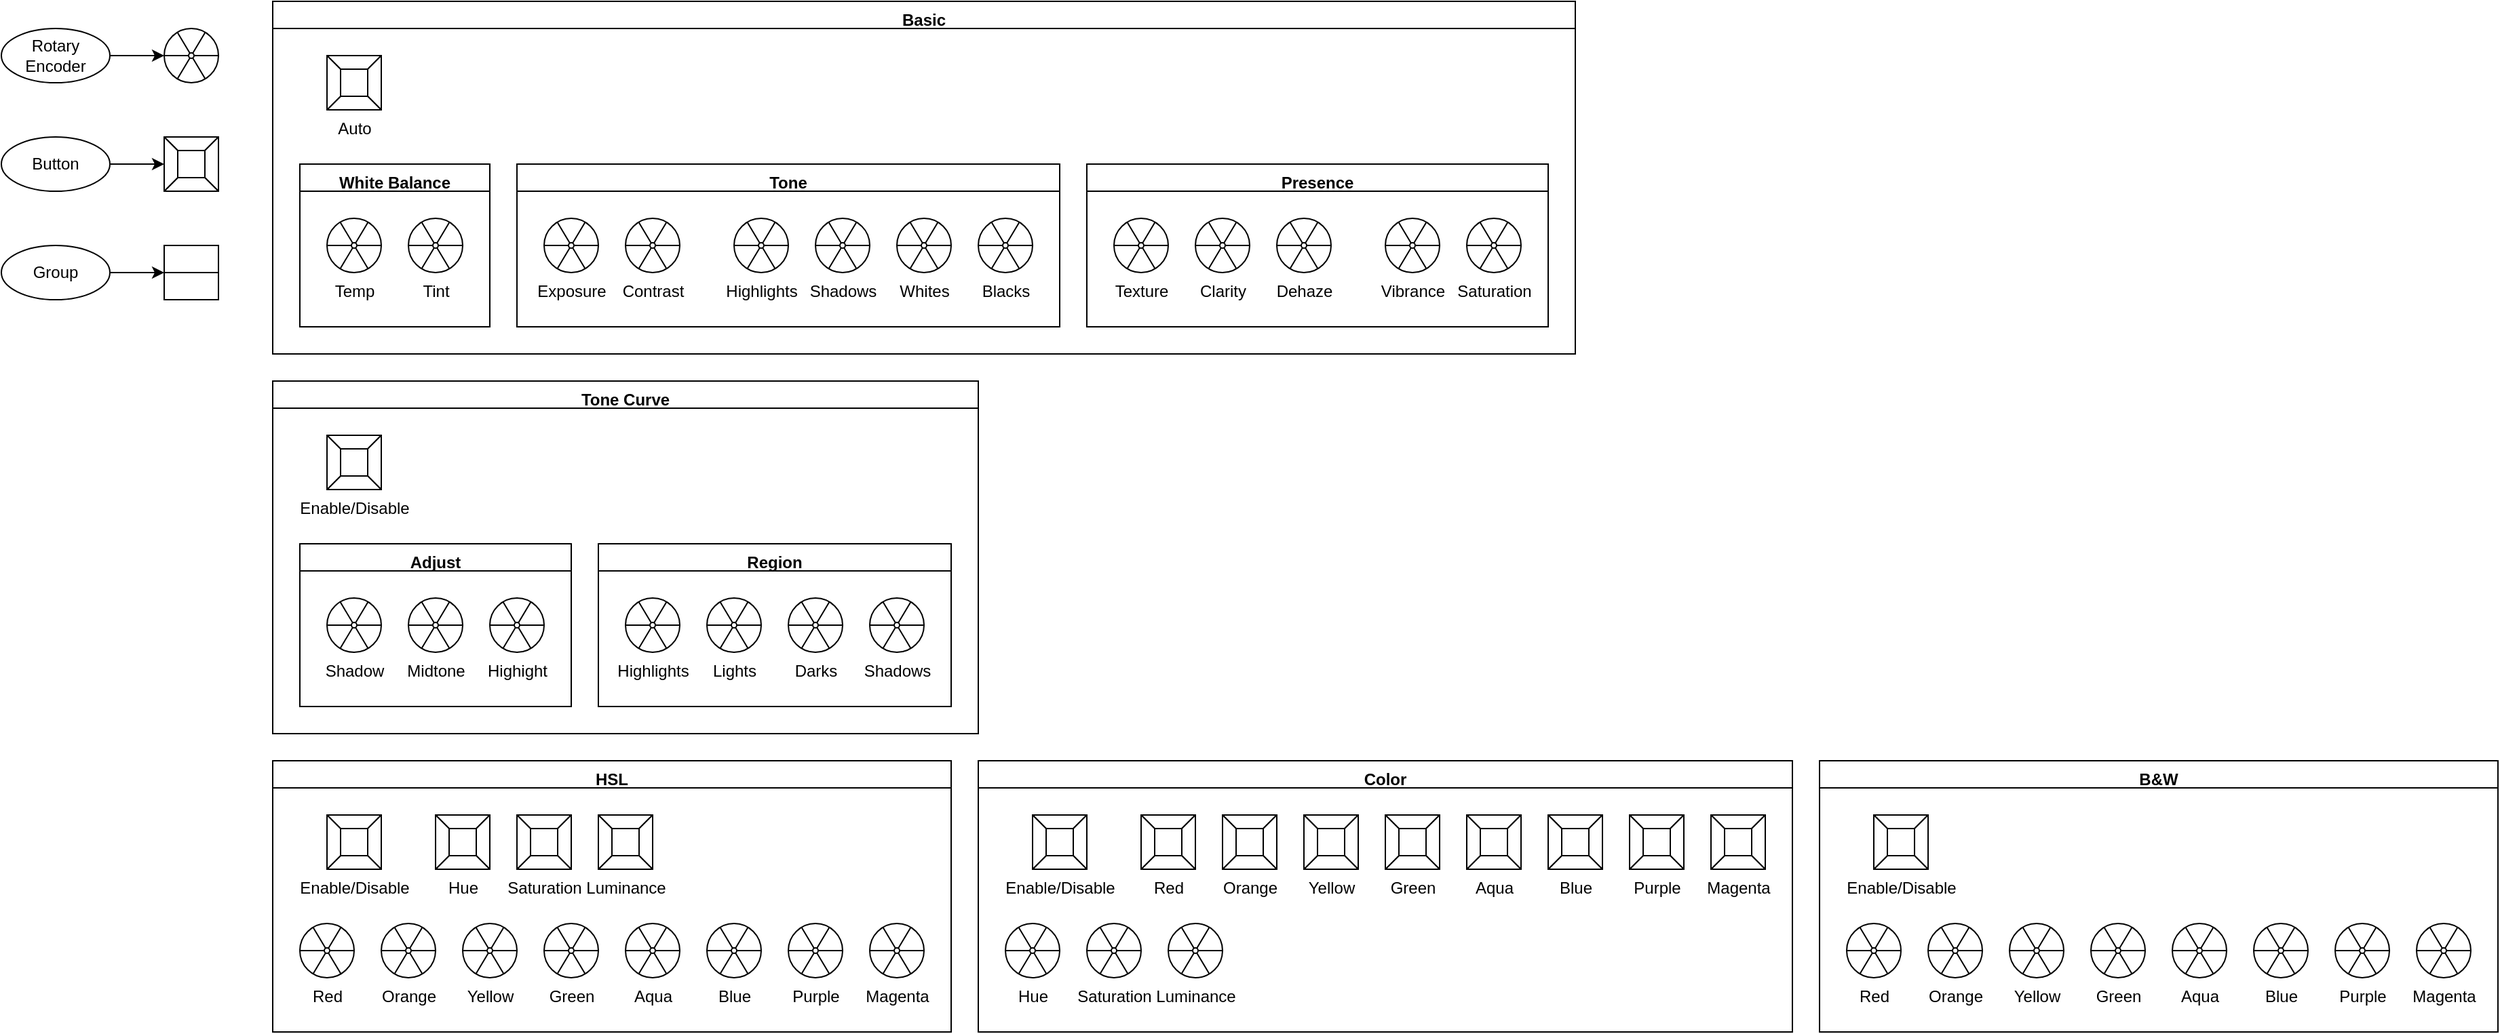 <mxfile version="15.8.7" type="device"><diagram id="MqS23BAvXHFmiSc37Y3a" name="Page-1"><mxGraphModel dx="1190" dy="574" grid="1" gridSize="10" guides="1" tooltips="1" connect="1" arrows="1" fold="1" page="1" pageScale="1" pageWidth="1600" pageHeight="900" math="0" shadow="0"><root><mxCell id="0"/><mxCell id="1" parent="0"/><mxCell id="46mpzH8PI3b0CrmVrvLP-1" value="" style="shape=mxgraph.pid.feeders.proportional_feeder_(rotary_valve);html=1;pointerEvents=1;align=center;verticalLabelPosition=bottom;verticalAlign=top;dashed=0;sketch=0;shadow=0;fillColor=default;aspect=fixed;" parent="1" vertex="1"><mxGeometry x="160" y="40" width="40" height="40" as="geometry"/></mxCell><mxCell id="46mpzH8PI3b0CrmVrvLP-4" value="" style="orthogonalLoop=1;jettySize=auto;html=1;curved=1;endArrow=classic;endFill=1;" parent="1" source="46mpzH8PI3b0CrmVrvLP-3" target="46mpzH8PI3b0CrmVrvLP-1" edge="1"><mxGeometry relative="1" as="geometry"/></mxCell><mxCell id="46mpzH8PI3b0CrmVrvLP-3" value="Rotary Encoder" style="ellipse;whiteSpace=wrap;html=1;shadow=0;sketch=0;fillColor=default;gradientColor=none;" parent="1" vertex="1"><mxGeometry x="40" y="40" width="80" height="40" as="geometry"/></mxCell><mxCell id="46mpzH8PI3b0CrmVrvLP-6" value="" style="labelPosition=center;verticalLabelPosition=bottom;align=center;html=1;shape=mxgraph.basic.button;dx=10;shadow=0;sketch=0;fillColor=default;gradientColor=none;verticalAlign=top;" parent="1" vertex="1"><mxGeometry x="160" y="120" width="40" height="40" as="geometry"/></mxCell><mxCell id="46mpzH8PI3b0CrmVrvLP-8" value="" style="edgeStyle=none;curved=1;orthogonalLoop=1;jettySize=auto;html=1;endArrow=classic;endFill=1;" parent="1" source="46mpzH8PI3b0CrmVrvLP-7" target="46mpzH8PI3b0CrmVrvLP-6" edge="1"><mxGeometry relative="1" as="geometry"/></mxCell><mxCell id="46mpzH8PI3b0CrmVrvLP-7" value="Button" style="ellipse;whiteSpace=wrap;html=1;shadow=0;sketch=0;fillColor=default;gradientColor=none;" parent="1" vertex="1"><mxGeometry x="40" y="120" width="80" height="40" as="geometry"/></mxCell><mxCell id="46mpzH8PI3b0CrmVrvLP-22" value="Basic" style="swimlane;shadow=0;sketch=0;fillColor=default;gradientColor=none;verticalAlign=top;startSize=20;" parent="1" vertex="1"><mxGeometry x="240" y="20" width="960" height="260" as="geometry"/></mxCell><mxCell id="46mpzH8PI3b0CrmVrvLP-37" value="Tone" style="swimlane;shadow=0;sketch=0;fillColor=default;gradientColor=none;verticalAlign=top;startSize=20;" parent="46mpzH8PI3b0CrmVrvLP-22" vertex="1"><mxGeometry x="180" y="120" width="400" height="120" as="geometry"/></mxCell><mxCell id="46mpzH8PI3b0CrmVrvLP-25" value="Exposure" style="shape=mxgraph.pid.feeders.proportional_feeder_(rotary_valve);html=1;pointerEvents=1;align=center;verticalLabelPosition=bottom;verticalAlign=top;dashed=0;sketch=0;shadow=0;fillColor=default;aspect=fixed;" parent="46mpzH8PI3b0CrmVrvLP-37" vertex="1"><mxGeometry x="20" y="40" width="40" height="40" as="geometry"/></mxCell><mxCell id="46mpzH8PI3b0CrmVrvLP-26" value="Contrast" style="shape=mxgraph.pid.feeders.proportional_feeder_(rotary_valve);html=1;pointerEvents=1;align=center;verticalLabelPosition=bottom;verticalAlign=top;dashed=0;sketch=0;shadow=0;fillColor=default;aspect=fixed;" parent="46mpzH8PI3b0CrmVrvLP-37" vertex="1"><mxGeometry x="80" y="40" width="40" height="40" as="geometry"/></mxCell><mxCell id="46mpzH8PI3b0CrmVrvLP-27" value="Highlights" style="shape=mxgraph.pid.feeders.proportional_feeder_(rotary_valve);html=1;pointerEvents=1;align=center;verticalLabelPosition=bottom;verticalAlign=top;dashed=0;sketch=0;shadow=0;fillColor=default;aspect=fixed;" parent="46mpzH8PI3b0CrmVrvLP-37" vertex="1"><mxGeometry x="160" y="40" width="40" height="40" as="geometry"/></mxCell><mxCell id="46mpzH8PI3b0CrmVrvLP-28" value="Shadows" style="shape=mxgraph.pid.feeders.proportional_feeder_(rotary_valve);html=1;pointerEvents=1;align=center;verticalLabelPosition=bottom;verticalAlign=top;dashed=0;sketch=0;shadow=0;fillColor=default;aspect=fixed;" parent="46mpzH8PI3b0CrmVrvLP-37" vertex="1"><mxGeometry x="220" y="40" width="40" height="40" as="geometry"/></mxCell><mxCell id="46mpzH8PI3b0CrmVrvLP-29" value="Whites" style="shape=mxgraph.pid.feeders.proportional_feeder_(rotary_valve);html=1;pointerEvents=1;align=center;verticalLabelPosition=bottom;verticalAlign=top;dashed=0;sketch=0;shadow=0;fillColor=default;aspect=fixed;" parent="46mpzH8PI3b0CrmVrvLP-37" vertex="1"><mxGeometry x="280" y="40" width="40" height="40" as="geometry"/></mxCell><mxCell id="46mpzH8PI3b0CrmVrvLP-30" value="Blacks" style="shape=mxgraph.pid.feeders.proportional_feeder_(rotary_valve);html=1;pointerEvents=1;align=center;verticalLabelPosition=bottom;verticalAlign=top;dashed=0;sketch=0;shadow=0;fillColor=default;aspect=fixed;" parent="46mpzH8PI3b0CrmVrvLP-37" vertex="1"><mxGeometry x="340" y="40" width="40" height="40" as="geometry"/></mxCell><mxCell id="46mpzH8PI3b0CrmVrvLP-38" value="Presence" style="swimlane;shadow=0;sketch=0;fillColor=default;gradientColor=none;verticalAlign=top;startSize=20;" parent="46mpzH8PI3b0CrmVrvLP-22" vertex="1"><mxGeometry x="600" y="120" width="340" height="120" as="geometry"/></mxCell><mxCell id="46mpzH8PI3b0CrmVrvLP-31" value="Texture" style="shape=mxgraph.pid.feeders.proportional_feeder_(rotary_valve);html=1;pointerEvents=1;align=center;verticalLabelPosition=bottom;verticalAlign=top;dashed=0;sketch=0;shadow=0;fillColor=default;aspect=fixed;" parent="46mpzH8PI3b0CrmVrvLP-38" vertex="1"><mxGeometry x="20" y="40" width="40" height="40" as="geometry"/></mxCell><mxCell id="46mpzH8PI3b0CrmVrvLP-32" value="Clarity" style="shape=mxgraph.pid.feeders.proportional_feeder_(rotary_valve);html=1;pointerEvents=1;align=center;verticalLabelPosition=bottom;verticalAlign=top;dashed=0;sketch=0;shadow=0;fillColor=default;aspect=fixed;" parent="46mpzH8PI3b0CrmVrvLP-38" vertex="1"><mxGeometry x="80" y="40" width="40" height="40" as="geometry"/></mxCell><mxCell id="46mpzH8PI3b0CrmVrvLP-33" value="Dehaze" style="shape=mxgraph.pid.feeders.proportional_feeder_(rotary_valve);html=1;pointerEvents=1;align=center;verticalLabelPosition=bottom;verticalAlign=top;dashed=0;sketch=0;shadow=0;fillColor=default;aspect=fixed;" parent="46mpzH8PI3b0CrmVrvLP-38" vertex="1"><mxGeometry x="140" y="40" width="40" height="40" as="geometry"/></mxCell><mxCell id="46mpzH8PI3b0CrmVrvLP-34" value="Vibrance" style="shape=mxgraph.pid.feeders.proportional_feeder_(rotary_valve);html=1;pointerEvents=1;align=center;verticalLabelPosition=bottom;verticalAlign=top;dashed=0;sketch=0;shadow=0;fillColor=default;aspect=fixed;" parent="46mpzH8PI3b0CrmVrvLP-38" vertex="1"><mxGeometry x="220" y="40" width="40" height="40" as="geometry"/></mxCell><mxCell id="46mpzH8PI3b0CrmVrvLP-35" value="Saturation&lt;br&gt;" style="shape=mxgraph.pid.feeders.proportional_feeder_(rotary_valve);html=1;pointerEvents=1;align=center;verticalLabelPosition=bottom;verticalAlign=top;dashed=0;sketch=0;shadow=0;fillColor=default;aspect=fixed;" parent="46mpzH8PI3b0CrmVrvLP-38" vertex="1"><mxGeometry x="280" y="40" width="40" height="40" as="geometry"/></mxCell><mxCell id="46mpzH8PI3b0CrmVrvLP-55" value="White Balance" style="swimlane;shadow=0;sketch=0;fillColor=default;gradientColor=none;verticalAlign=top;startSize=20;" parent="46mpzH8PI3b0CrmVrvLP-22" vertex="1"><mxGeometry x="20" y="120" width="140" height="120" as="geometry"/></mxCell><mxCell id="46mpzH8PI3b0CrmVrvLP-23" value="Temp" style="shape=mxgraph.pid.feeders.proportional_feeder_(rotary_valve);html=1;pointerEvents=1;align=center;verticalLabelPosition=bottom;verticalAlign=top;dashed=0;sketch=0;shadow=0;fillColor=default;aspect=fixed;" parent="46mpzH8PI3b0CrmVrvLP-55" vertex="1"><mxGeometry x="20" y="40" width="40" height="40" as="geometry"/></mxCell><mxCell id="46mpzH8PI3b0CrmVrvLP-24" value="Tint" style="shape=mxgraph.pid.feeders.proportional_feeder_(rotary_valve);html=1;pointerEvents=1;align=center;verticalLabelPosition=bottom;verticalAlign=top;dashed=0;sketch=0;shadow=0;fillColor=default;aspect=fixed;" parent="46mpzH8PI3b0CrmVrvLP-55" vertex="1"><mxGeometry x="80" y="40" width="40" height="40" as="geometry"/></mxCell><mxCell id="46mpzH8PI3b0CrmVrvLP-74" value="Auto" style="labelPosition=center;verticalLabelPosition=bottom;align=center;html=1;shape=mxgraph.basic.button;dx=10;shadow=0;sketch=0;fillColor=default;gradientColor=none;verticalAlign=top;" parent="46mpzH8PI3b0CrmVrvLP-22" vertex="1"><mxGeometry x="40" y="40" width="40" height="40" as="geometry"/></mxCell><mxCell id="46mpzH8PI3b0CrmVrvLP-45" value="" style="swimlane;shadow=0;sketch=0;fillColor=default;gradientColor=none;verticalAlign=top;startSize=20;" parent="1" vertex="1"><mxGeometry x="160" y="200" width="40" height="40" as="geometry"/></mxCell><mxCell id="46mpzH8PI3b0CrmVrvLP-53" style="edgeStyle=none;curved=1;orthogonalLoop=1;jettySize=auto;html=1;entryX=0;entryY=0.5;entryDx=0;entryDy=0;endArrow=classic;endFill=1;" parent="1" source="46mpzH8PI3b0CrmVrvLP-52" target="46mpzH8PI3b0CrmVrvLP-45" edge="1"><mxGeometry relative="1" as="geometry"/></mxCell><mxCell id="46mpzH8PI3b0CrmVrvLP-52" value="Group&lt;br&gt;" style="ellipse;whiteSpace=wrap;html=1;shadow=0;sketch=0;fillColor=default;gradientColor=none;" parent="1" vertex="1"><mxGeometry x="40" y="200" width="80" height="40" as="geometry"/></mxCell><mxCell id="46mpzH8PI3b0CrmVrvLP-65" value="Tone Curve" style="swimlane;shadow=0;sketch=0;fillColor=default;gradientColor=none;verticalAlign=top;startSize=20;" parent="1" vertex="1"><mxGeometry x="240" y="300" width="520" height="260" as="geometry"/></mxCell><mxCell id="46mpzH8PI3b0CrmVrvLP-56" value="Adjust" style="swimlane;shadow=0;sketch=0;fillColor=default;gradientColor=none;verticalAlign=top;startSize=20;" parent="46mpzH8PI3b0CrmVrvLP-65" vertex="1"><mxGeometry x="20" y="120" width="200" height="120" as="geometry"/></mxCell><mxCell id="46mpzH8PI3b0CrmVrvLP-57" value="Shadow" style="shape=mxgraph.pid.feeders.proportional_feeder_(rotary_valve);html=1;pointerEvents=1;align=center;verticalLabelPosition=bottom;verticalAlign=top;dashed=0;sketch=0;shadow=0;fillColor=default;aspect=fixed;" parent="46mpzH8PI3b0CrmVrvLP-56" vertex="1"><mxGeometry x="20" y="40" width="40" height="40" as="geometry"/></mxCell><mxCell id="46mpzH8PI3b0CrmVrvLP-59" value="Midtone" style="shape=mxgraph.pid.feeders.proportional_feeder_(rotary_valve);html=1;pointerEvents=1;align=center;verticalLabelPosition=bottom;verticalAlign=top;dashed=0;sketch=0;shadow=0;fillColor=default;aspect=fixed;" parent="46mpzH8PI3b0CrmVrvLP-56" vertex="1"><mxGeometry x="80" y="40" width="40" height="40" as="geometry"/></mxCell><mxCell id="46mpzH8PI3b0CrmVrvLP-60" value="Highight" style="shape=mxgraph.pid.feeders.proportional_feeder_(rotary_valve);html=1;pointerEvents=1;align=center;verticalLabelPosition=bottom;verticalAlign=top;dashed=0;sketch=0;shadow=0;fillColor=default;aspect=fixed;" parent="46mpzH8PI3b0CrmVrvLP-56" vertex="1"><mxGeometry x="140" y="40" width="40" height="40" as="geometry"/></mxCell><mxCell id="46mpzH8PI3b0CrmVrvLP-66" value="Region" style="swimlane;shadow=0;sketch=0;fillColor=default;gradientColor=none;verticalAlign=top;startSize=20;" parent="46mpzH8PI3b0CrmVrvLP-65" vertex="1"><mxGeometry x="240" y="120" width="260" height="120" as="geometry"/></mxCell><mxCell id="46mpzH8PI3b0CrmVrvLP-67" value="Highlights" style="shape=mxgraph.pid.feeders.proportional_feeder_(rotary_valve);html=1;pointerEvents=1;align=center;verticalLabelPosition=bottom;verticalAlign=top;dashed=0;sketch=0;shadow=0;fillColor=default;aspect=fixed;" parent="46mpzH8PI3b0CrmVrvLP-66" vertex="1"><mxGeometry x="20" y="40" width="40" height="40" as="geometry"/></mxCell><mxCell id="46mpzH8PI3b0CrmVrvLP-68" value="Lights" style="shape=mxgraph.pid.feeders.proportional_feeder_(rotary_valve);html=1;pointerEvents=1;align=center;verticalLabelPosition=bottom;verticalAlign=top;dashed=0;sketch=0;shadow=0;fillColor=default;aspect=fixed;" parent="46mpzH8PI3b0CrmVrvLP-66" vertex="1"><mxGeometry x="80" y="40" width="40" height="40" as="geometry"/></mxCell><mxCell id="46mpzH8PI3b0CrmVrvLP-69" value="Darks" style="shape=mxgraph.pid.feeders.proportional_feeder_(rotary_valve);html=1;pointerEvents=1;align=center;verticalLabelPosition=bottom;verticalAlign=top;dashed=0;sketch=0;shadow=0;fillColor=default;aspect=fixed;" parent="46mpzH8PI3b0CrmVrvLP-66" vertex="1"><mxGeometry x="140" y="40" width="40" height="40" as="geometry"/></mxCell><mxCell id="46mpzH8PI3b0CrmVrvLP-71" value="Shadows" style="shape=mxgraph.pid.feeders.proportional_feeder_(rotary_valve);html=1;pointerEvents=1;align=center;verticalLabelPosition=bottom;verticalAlign=top;dashed=0;sketch=0;shadow=0;fillColor=default;aspect=fixed;" parent="46mpzH8PI3b0CrmVrvLP-66" vertex="1"><mxGeometry x="200" y="40" width="40" height="40" as="geometry"/></mxCell><mxCell id="46mpzH8PI3b0CrmVrvLP-75" value="Enable/Disable" style="labelPosition=center;verticalLabelPosition=bottom;align=center;shape=mxgraph.basic.button;dx=10;shadow=0;sketch=0;fillColor=default;gradientColor=none;verticalAlign=top;horizontal=1;html=1;" parent="46mpzH8PI3b0CrmVrvLP-65" vertex="1"><mxGeometry x="40" y="40" width="40" height="40" as="geometry"/></mxCell><mxCell id="kwyCfEG9vaLpdqIErL5C-2" value="Color" style="swimlane;shadow=0;sketch=0;fillColor=default;gradientColor=none;verticalAlign=top;startSize=20;" vertex="1" parent="1"><mxGeometry x="760" y="580" width="600" height="200" as="geometry"/></mxCell><mxCell id="kwyCfEG9vaLpdqIErL5C-3" value="Red" style="labelPosition=center;verticalLabelPosition=bottom;align=center;shape=mxgraph.basic.button;dx=10;shadow=0;sketch=0;fillColor=default;gradientColor=none;verticalAlign=top;horizontal=1;html=1;" vertex="1" parent="kwyCfEG9vaLpdqIErL5C-2"><mxGeometry x="120" y="40" width="40" height="40" as="geometry"/></mxCell><mxCell id="kwyCfEG9vaLpdqIErL5C-4" value="Enable/Disable" style="labelPosition=center;verticalLabelPosition=bottom;align=center;shape=mxgraph.basic.button;dx=10;shadow=0;sketch=0;fillColor=default;gradientColor=none;verticalAlign=top;horizontal=1;html=1;" vertex="1" parent="kwyCfEG9vaLpdqIErL5C-2"><mxGeometry x="40" y="40" width="40" height="40" as="geometry"/></mxCell><mxCell id="kwyCfEG9vaLpdqIErL5C-5" value="Orange" style="labelPosition=center;verticalLabelPosition=bottom;align=center;shape=mxgraph.basic.button;dx=10;shadow=0;sketch=0;fillColor=default;gradientColor=none;verticalAlign=top;horizontal=1;html=1;" vertex="1" parent="kwyCfEG9vaLpdqIErL5C-2"><mxGeometry x="180" y="40" width="40" height="40" as="geometry"/></mxCell><mxCell id="kwyCfEG9vaLpdqIErL5C-6" value="Yellow&lt;span style=&quot;color: rgba(0 , 0 , 0 , 0) ; font-family: monospace ; font-size: 0px&quot;&gt;%3CmxGraphModel%3E%3Croot%3E%3CmxCell%20id%3D%220%22%2F%3E%3CmxCell%20id%3D%221%22%20parent%3D%220%22%2F%3E%3CmxCell%20id%3D%222%22%20value%3D%22Orange%22%20style%3D%22labelPosition%3Dcenter%3BverticalLabelPosition%3Dbottom%3Balign%3Dcenter%3Bshape%3Dmxgraph.basic.button%3Bdx%3D10%3Bshadow%3D0%3Bsketch%3D0%3BfillColor%3Ddefault%3BgradientColor%3Dnone%3BverticalAlign%3Dtop%3Bhorizontal%3D1%3Bhtml%3D1%3B%22%20vertex%3D%221%22%20parent%3D%221%22%3E%3CmxGeometry%20x%3D%22440%22%20y%3D%22660%22%20width%3D%2240%22%20height%3D%2240%22%20as%3D%22geometry%22%2F%3E%3C%2FmxCell%3E%3C%2Froot%3E%3C%2FmxGraphModel%3E&lt;/span&gt;" style="labelPosition=center;verticalLabelPosition=bottom;align=center;shape=mxgraph.basic.button;dx=10;shadow=0;sketch=0;fillColor=default;gradientColor=none;verticalAlign=top;horizontal=1;html=1;" vertex="1" parent="kwyCfEG9vaLpdqIErL5C-2"><mxGeometry x="240" y="40" width="40" height="40" as="geometry"/></mxCell><mxCell id="kwyCfEG9vaLpdqIErL5C-7" value="Green&lt;span style=&quot;color: rgba(0 , 0 , 0 , 0) ; font-family: monospace ; font-size: 0px&quot;&gt;%3CmxGraphModel%3E%3Croot%3E%3CmxCell%20id%3D%220%22%2F%3E%3CmxCell%20id%3D%221%22%20parent%3D%220%22%2F%3E%3CmxCell%20id%3D%222%22%20value%3D%22Yellow%26lt%3Bspan%20style%3D%26quot%3Bcolor%3A%20rgba(0%20%2C%200%20%2C%200%20%2C%200)%20%3B%20font-family%3A%20monospace%20%3B%20font-size%3A%200px%26quot%3B%26gt%3B%253CmxGraphModel%253E%253Croot%253E%253CmxCell%2520id%253D%25220%2522%252F%253E%253CmxCell%2520id%253D%25221%2522%2520parent%253D%25220%2522%252F%253E%253CmxCell%2520id%253D%25222%2522%2520value%253D%2522Orange%2522%2520style%253D%2522labelPosition%253Dcenter%253BverticalLabelPosition%253Dbottom%253Balign%253Dcenter%253Bshape%253Dmxgraph.basic.button%253Bdx%253D10%253Bshadow%253D0%253Bsketch%253D0%253BfillColor%253Ddefault%253BgradientColor%253Dnone%253BverticalAlign%253Dtop%253Bhorizontal%253D1%253Bhtml%253D1%253B%2522%2520vertex%253D%25221%2522%2520parent%253D%25221%2522%253E%253CmxGeometry%2520x%253D%2522440%2522%2520y%253D%2522660%2522%2520width%253D%252240%2522%2520height%253D%252240%2522%2520as%253D%2522geometry%2522%252F%253E%253C%252FmxCell%253E%253C%252Froot%253E%253C%252FmxGraphModel%253E%26lt%3B%2Fspan%26gt%3B%22%20style%3D%22labelPosition%3Dcenter%3BverticalLabelPosition%3Dbottom%3Balign%3Dcenter%3Bshape%3Dmxgraph.basic.button%3Bdx%3D10%3Bshadow%3D0%3Bsketch%3D0%3BfillColor%3Ddefault%3BgradientColor%3Dnone%3BverticalAlign%3Dtop%3Bhorizontal%3D1%3Bhtml%3D1%3B%22%20vertex%3D%221%22%20parent%3D%221%22%3E%3CmxGeometry%20x%3D%22520%22%20y%3D%22660%22%20width%3D%2240%22%20height%3D%2240%22%20as%3D%22geometry%22%2F%3E%3C%2FmxCell%3E%3C%2Froot%3E%3C%2FmxGraphModel%3E&lt;/span&gt;" style="labelPosition=center;verticalLabelPosition=bottom;align=center;shape=mxgraph.basic.button;dx=10;shadow=0;sketch=0;fillColor=default;gradientColor=none;verticalAlign=top;horizontal=1;html=1;" vertex="1" parent="kwyCfEG9vaLpdqIErL5C-2"><mxGeometry x="300" y="40" width="40" height="40" as="geometry"/></mxCell><mxCell id="kwyCfEG9vaLpdqIErL5C-8" value="Aqua" style="labelPosition=center;verticalLabelPosition=bottom;align=center;shape=mxgraph.basic.button;dx=10;shadow=0;sketch=0;fillColor=default;gradientColor=none;verticalAlign=top;horizontal=1;html=1;" vertex="1" parent="kwyCfEG9vaLpdqIErL5C-2"><mxGeometry x="360" y="40" width="40" height="40" as="geometry"/></mxCell><mxCell id="kwyCfEG9vaLpdqIErL5C-9" value="Blue" style="labelPosition=center;verticalLabelPosition=bottom;align=center;shape=mxgraph.basic.button;dx=10;shadow=0;sketch=0;fillColor=default;gradientColor=none;verticalAlign=top;horizontal=1;html=1;" vertex="1" parent="kwyCfEG9vaLpdqIErL5C-2"><mxGeometry x="420" y="40" width="40" height="40" as="geometry"/></mxCell><mxCell id="kwyCfEG9vaLpdqIErL5C-10" value="Purple" style="labelPosition=center;verticalLabelPosition=bottom;align=center;shape=mxgraph.basic.button;dx=10;shadow=0;sketch=0;fillColor=default;gradientColor=none;verticalAlign=top;horizontal=1;html=1;" vertex="1" parent="kwyCfEG9vaLpdqIErL5C-2"><mxGeometry x="480" y="40" width="40" height="40" as="geometry"/></mxCell><mxCell id="kwyCfEG9vaLpdqIErL5C-11" value="Magenta" style="labelPosition=center;verticalLabelPosition=bottom;align=center;shape=mxgraph.basic.button;dx=10;shadow=0;sketch=0;fillColor=default;gradientColor=none;verticalAlign=top;horizontal=1;html=1;" vertex="1" parent="kwyCfEG9vaLpdqIErL5C-2"><mxGeometry x="540" y="40" width="40" height="40" as="geometry"/></mxCell><mxCell id="kwyCfEG9vaLpdqIErL5C-14" value="Hue" style="shape=mxgraph.pid.feeders.proportional_feeder_(rotary_valve);html=1;pointerEvents=1;align=center;verticalLabelPosition=bottom;verticalAlign=top;dashed=0;sketch=0;shadow=0;fillColor=default;aspect=fixed;" vertex="1" parent="kwyCfEG9vaLpdqIErL5C-2"><mxGeometry x="20" y="120" width="40" height="40" as="geometry"/></mxCell><mxCell id="kwyCfEG9vaLpdqIErL5C-15" value="Saturation" style="shape=mxgraph.pid.feeders.proportional_feeder_(rotary_valve);html=1;pointerEvents=1;align=center;verticalLabelPosition=bottom;verticalAlign=top;dashed=0;sketch=0;shadow=0;fillColor=default;aspect=fixed;" vertex="1" parent="kwyCfEG9vaLpdqIErL5C-2"><mxGeometry x="80" y="120" width="40" height="40" as="geometry"/></mxCell><mxCell id="kwyCfEG9vaLpdqIErL5C-16" value="Luminance" style="shape=mxgraph.pid.feeders.proportional_feeder_(rotary_valve);html=1;pointerEvents=1;align=center;verticalLabelPosition=bottom;verticalAlign=top;dashed=0;sketch=0;shadow=0;fillColor=default;aspect=fixed;" vertex="1" parent="kwyCfEG9vaLpdqIErL5C-2"><mxGeometry x="140" y="120" width="40" height="40" as="geometry"/></mxCell><mxCell id="kwyCfEG9vaLpdqIErL5C-17" value="HSL" style="swimlane;shadow=0;sketch=0;fillColor=default;gradientColor=none;verticalAlign=top;startSize=20;" vertex="1" parent="1"><mxGeometry x="240" y="580" width="500" height="200" as="geometry"/></mxCell><mxCell id="kwyCfEG9vaLpdqIErL5C-18" value="Enable/Disable" style="labelPosition=center;verticalLabelPosition=bottom;align=center;shape=mxgraph.basic.button;dx=10;shadow=0;sketch=0;fillColor=default;gradientColor=none;verticalAlign=top;horizontal=1;html=1;" vertex="1" parent="kwyCfEG9vaLpdqIErL5C-17"><mxGeometry x="40" y="40" width="40" height="40" as="geometry"/></mxCell><mxCell id="kwyCfEG9vaLpdqIErL5C-19" value="Hue" style="labelPosition=center;verticalLabelPosition=bottom;align=center;shape=mxgraph.basic.button;dx=10;shadow=0;sketch=0;fillColor=default;gradientColor=none;verticalAlign=top;horizontal=1;html=1;" vertex="1" parent="kwyCfEG9vaLpdqIErL5C-17"><mxGeometry x="120" y="40" width="40" height="40" as="geometry"/></mxCell><mxCell id="kwyCfEG9vaLpdqIErL5C-20" value="Saturation" style="labelPosition=center;verticalLabelPosition=bottom;align=center;shape=mxgraph.basic.button;dx=10;shadow=0;sketch=0;fillColor=default;gradientColor=none;verticalAlign=top;horizontal=1;html=1;" vertex="1" parent="kwyCfEG9vaLpdqIErL5C-17"><mxGeometry x="180" y="40" width="40" height="40" as="geometry"/></mxCell><mxCell id="kwyCfEG9vaLpdqIErL5C-22" value="Luminance" style="labelPosition=center;verticalLabelPosition=bottom;align=center;shape=mxgraph.basic.button;dx=10;shadow=0;sketch=0;fillColor=default;gradientColor=none;verticalAlign=top;horizontal=1;html=1;" vertex="1" parent="kwyCfEG9vaLpdqIErL5C-17"><mxGeometry x="240" y="40" width="40" height="40" as="geometry"/></mxCell><mxCell id="kwyCfEG9vaLpdqIErL5C-23" value="Red" style="shape=mxgraph.pid.feeders.proportional_feeder_(rotary_valve);html=1;pointerEvents=1;align=center;verticalLabelPosition=bottom;verticalAlign=top;dashed=0;sketch=0;shadow=0;fillColor=default;aspect=fixed;" vertex="1" parent="kwyCfEG9vaLpdqIErL5C-17"><mxGeometry x="20" y="120" width="40" height="40" as="geometry"/></mxCell><mxCell id="kwyCfEG9vaLpdqIErL5C-24" value="Orange" style="shape=mxgraph.pid.feeders.proportional_feeder_(rotary_valve);html=1;pointerEvents=1;align=center;verticalLabelPosition=bottom;verticalAlign=top;dashed=0;sketch=0;shadow=0;fillColor=default;aspect=fixed;" vertex="1" parent="kwyCfEG9vaLpdqIErL5C-17"><mxGeometry x="80" y="120" width="40" height="40" as="geometry"/></mxCell><mxCell id="kwyCfEG9vaLpdqIErL5C-25" value="Yellow" style="shape=mxgraph.pid.feeders.proportional_feeder_(rotary_valve);html=1;pointerEvents=1;align=center;verticalLabelPosition=bottom;verticalAlign=top;dashed=0;sketch=0;shadow=0;fillColor=default;aspect=fixed;" vertex="1" parent="kwyCfEG9vaLpdqIErL5C-17"><mxGeometry x="140" y="120" width="40" height="40" as="geometry"/></mxCell><mxCell id="kwyCfEG9vaLpdqIErL5C-26" value="Green" style="shape=mxgraph.pid.feeders.proportional_feeder_(rotary_valve);html=1;pointerEvents=1;align=center;verticalLabelPosition=bottom;verticalAlign=top;dashed=0;sketch=0;shadow=0;fillColor=default;aspect=fixed;" vertex="1" parent="kwyCfEG9vaLpdqIErL5C-17"><mxGeometry x="200" y="120" width="40" height="40" as="geometry"/></mxCell><mxCell id="kwyCfEG9vaLpdqIErL5C-27" value="Aqua" style="shape=mxgraph.pid.feeders.proportional_feeder_(rotary_valve);html=1;pointerEvents=1;align=center;verticalLabelPosition=bottom;verticalAlign=top;dashed=0;sketch=0;shadow=0;fillColor=default;aspect=fixed;" vertex="1" parent="kwyCfEG9vaLpdqIErL5C-17"><mxGeometry x="260" y="120" width="40" height="40" as="geometry"/></mxCell><mxCell id="kwyCfEG9vaLpdqIErL5C-28" value="Blue" style="shape=mxgraph.pid.feeders.proportional_feeder_(rotary_valve);html=1;pointerEvents=1;align=center;verticalLabelPosition=bottom;verticalAlign=top;dashed=0;sketch=0;shadow=0;fillColor=default;aspect=fixed;" vertex="1" parent="kwyCfEG9vaLpdqIErL5C-17"><mxGeometry x="320" y="120" width="40" height="40" as="geometry"/></mxCell><mxCell id="kwyCfEG9vaLpdqIErL5C-29" value="Purple" style="shape=mxgraph.pid.feeders.proportional_feeder_(rotary_valve);html=1;pointerEvents=1;align=center;verticalLabelPosition=bottom;verticalAlign=top;dashed=0;sketch=0;shadow=0;fillColor=default;aspect=fixed;" vertex="1" parent="kwyCfEG9vaLpdqIErL5C-17"><mxGeometry x="380" y="120" width="40" height="40" as="geometry"/></mxCell><mxCell id="kwyCfEG9vaLpdqIErL5C-30" value="Magenta" style="shape=mxgraph.pid.feeders.proportional_feeder_(rotary_valve);html=1;pointerEvents=1;align=center;verticalLabelPosition=bottom;verticalAlign=top;dashed=0;sketch=0;shadow=0;fillColor=default;aspect=fixed;" vertex="1" parent="kwyCfEG9vaLpdqIErL5C-17"><mxGeometry x="440" y="120" width="40" height="40" as="geometry"/></mxCell><mxCell id="kwyCfEG9vaLpdqIErL5C-31" value="B&amp;W" style="swimlane;shadow=0;sketch=0;fillColor=default;gradientColor=none;verticalAlign=top;startSize=20;" vertex="1" parent="1"><mxGeometry x="1380" y="580" width="500" height="200" as="geometry"/></mxCell><mxCell id="kwyCfEG9vaLpdqIErL5C-32" value="Enable/Disable" style="labelPosition=center;verticalLabelPosition=bottom;align=center;shape=mxgraph.basic.button;dx=10;shadow=0;sketch=0;fillColor=default;gradientColor=none;verticalAlign=top;horizontal=1;html=1;" vertex="1" parent="kwyCfEG9vaLpdqIErL5C-31"><mxGeometry x="40" y="40" width="40" height="40" as="geometry"/></mxCell><mxCell id="kwyCfEG9vaLpdqIErL5C-36" value="Red" style="shape=mxgraph.pid.feeders.proportional_feeder_(rotary_valve);html=1;pointerEvents=1;align=center;verticalLabelPosition=bottom;verticalAlign=top;dashed=0;sketch=0;shadow=0;fillColor=default;aspect=fixed;" vertex="1" parent="kwyCfEG9vaLpdqIErL5C-31"><mxGeometry x="20" y="120" width="40" height="40" as="geometry"/></mxCell><mxCell id="kwyCfEG9vaLpdqIErL5C-37" value="Orange" style="shape=mxgraph.pid.feeders.proportional_feeder_(rotary_valve);html=1;pointerEvents=1;align=center;verticalLabelPosition=bottom;verticalAlign=top;dashed=0;sketch=0;shadow=0;fillColor=default;aspect=fixed;" vertex="1" parent="kwyCfEG9vaLpdqIErL5C-31"><mxGeometry x="80" y="120" width="40" height="40" as="geometry"/></mxCell><mxCell id="kwyCfEG9vaLpdqIErL5C-38" value="Yellow" style="shape=mxgraph.pid.feeders.proportional_feeder_(rotary_valve);html=1;pointerEvents=1;align=center;verticalLabelPosition=bottom;verticalAlign=top;dashed=0;sketch=0;shadow=0;fillColor=default;aspect=fixed;" vertex="1" parent="kwyCfEG9vaLpdqIErL5C-31"><mxGeometry x="140" y="120" width="40" height="40" as="geometry"/></mxCell><mxCell id="kwyCfEG9vaLpdqIErL5C-39" value="Green" style="shape=mxgraph.pid.feeders.proportional_feeder_(rotary_valve);html=1;pointerEvents=1;align=center;verticalLabelPosition=bottom;verticalAlign=top;dashed=0;sketch=0;shadow=0;fillColor=default;aspect=fixed;" vertex="1" parent="kwyCfEG9vaLpdqIErL5C-31"><mxGeometry x="200" y="120" width="40" height="40" as="geometry"/></mxCell><mxCell id="kwyCfEG9vaLpdqIErL5C-40" value="Aqua" style="shape=mxgraph.pid.feeders.proportional_feeder_(rotary_valve);html=1;pointerEvents=1;align=center;verticalLabelPosition=bottom;verticalAlign=top;dashed=0;sketch=0;shadow=0;fillColor=default;aspect=fixed;" vertex="1" parent="kwyCfEG9vaLpdqIErL5C-31"><mxGeometry x="260" y="120" width="40" height="40" as="geometry"/></mxCell><mxCell id="kwyCfEG9vaLpdqIErL5C-41" value="Blue" style="shape=mxgraph.pid.feeders.proportional_feeder_(rotary_valve);html=1;pointerEvents=1;align=center;verticalLabelPosition=bottom;verticalAlign=top;dashed=0;sketch=0;shadow=0;fillColor=default;aspect=fixed;" vertex="1" parent="kwyCfEG9vaLpdqIErL5C-31"><mxGeometry x="320" y="120" width="40" height="40" as="geometry"/></mxCell><mxCell id="kwyCfEG9vaLpdqIErL5C-42" value="Purple" style="shape=mxgraph.pid.feeders.proportional_feeder_(rotary_valve);html=1;pointerEvents=1;align=center;verticalLabelPosition=bottom;verticalAlign=top;dashed=0;sketch=0;shadow=0;fillColor=default;aspect=fixed;" vertex="1" parent="kwyCfEG9vaLpdqIErL5C-31"><mxGeometry x="380" y="120" width="40" height="40" as="geometry"/></mxCell><mxCell id="kwyCfEG9vaLpdqIErL5C-43" value="Magenta" style="shape=mxgraph.pid.feeders.proportional_feeder_(rotary_valve);html=1;pointerEvents=1;align=center;verticalLabelPosition=bottom;verticalAlign=top;dashed=0;sketch=0;shadow=0;fillColor=default;aspect=fixed;" vertex="1" parent="kwyCfEG9vaLpdqIErL5C-31"><mxGeometry x="440" y="120" width="40" height="40" as="geometry"/></mxCell></root></mxGraphModel></diagram></mxfile>
